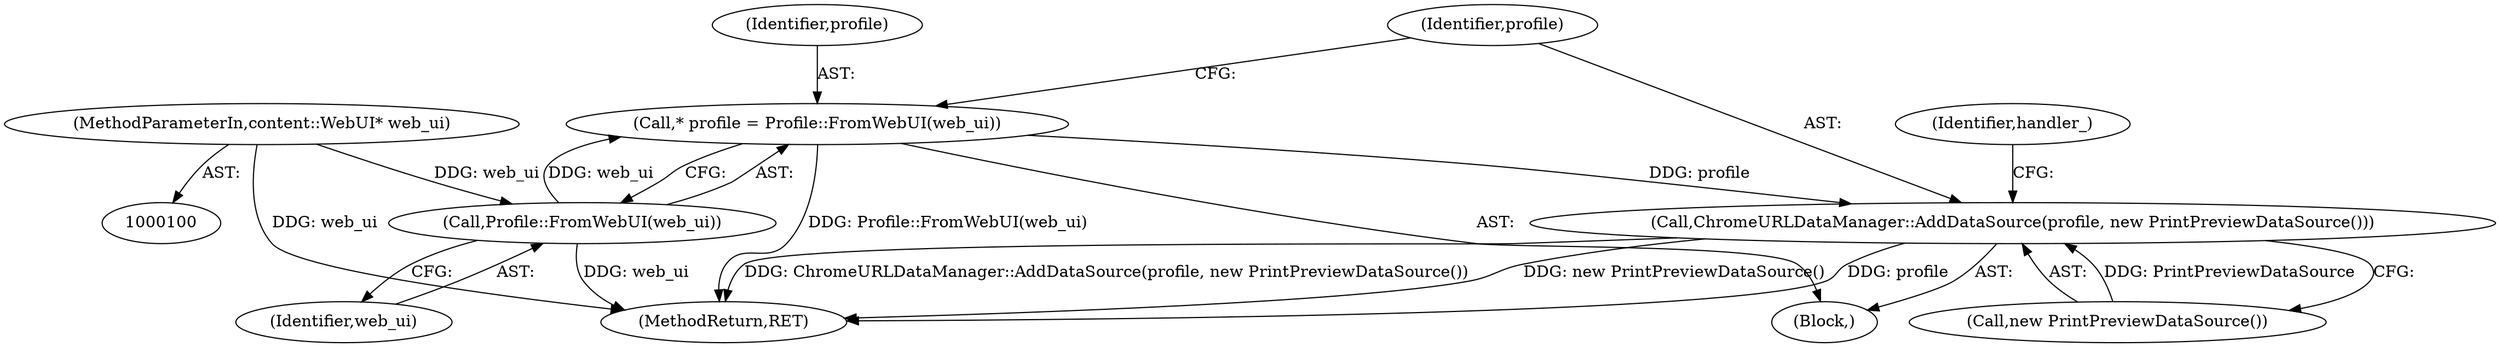digraph "0_Chrome_116d0963cadfbf55ef2ec3d13781987c4d80517a_21@pointer" {
"1000104" [label="(Call,* profile = Profile::FromWebUI(web_ui))"];
"1000106" [label="(Call,Profile::FromWebUI(web_ui))"];
"1000101" [label="(MethodParameterIn,content::WebUI* web_ui)"];
"1000108" [label="(Call,ChromeURLDataManager::AddDataSource(profile, new PrintPreviewDataSource()))"];
"1000110" [label="(Call,new PrintPreviewDataSource())"];
"1000102" [label="(Block,)"];
"1000122" [label="(MethodReturn,RET)"];
"1000106" [label="(Call,Profile::FromWebUI(web_ui))"];
"1000108" [label="(Call,ChromeURLDataManager::AddDataSource(profile, new PrintPreviewDataSource()))"];
"1000109" [label="(Identifier,profile)"];
"1000101" [label="(MethodParameterIn,content::WebUI* web_ui)"];
"1000105" [label="(Identifier,profile)"];
"1000107" [label="(Identifier,web_ui)"];
"1000113" [label="(Identifier,handler_)"];
"1000104" [label="(Call,* profile = Profile::FromWebUI(web_ui))"];
"1000104" -> "1000102"  [label="AST: "];
"1000104" -> "1000106"  [label="CFG: "];
"1000105" -> "1000104"  [label="AST: "];
"1000106" -> "1000104"  [label="AST: "];
"1000109" -> "1000104"  [label="CFG: "];
"1000104" -> "1000122"  [label="DDG: Profile::FromWebUI(web_ui)"];
"1000106" -> "1000104"  [label="DDG: web_ui"];
"1000104" -> "1000108"  [label="DDG: profile"];
"1000106" -> "1000107"  [label="CFG: "];
"1000107" -> "1000106"  [label="AST: "];
"1000106" -> "1000122"  [label="DDG: web_ui"];
"1000101" -> "1000106"  [label="DDG: web_ui"];
"1000101" -> "1000100"  [label="AST: "];
"1000101" -> "1000122"  [label="DDG: web_ui"];
"1000108" -> "1000102"  [label="AST: "];
"1000108" -> "1000110"  [label="CFG: "];
"1000109" -> "1000108"  [label="AST: "];
"1000110" -> "1000108"  [label="AST: "];
"1000113" -> "1000108"  [label="CFG: "];
"1000108" -> "1000122"  [label="DDG: ChromeURLDataManager::AddDataSource(profile, new PrintPreviewDataSource())"];
"1000108" -> "1000122"  [label="DDG: new PrintPreviewDataSource()"];
"1000108" -> "1000122"  [label="DDG: profile"];
"1000110" -> "1000108"  [label="DDG: PrintPreviewDataSource"];
}
